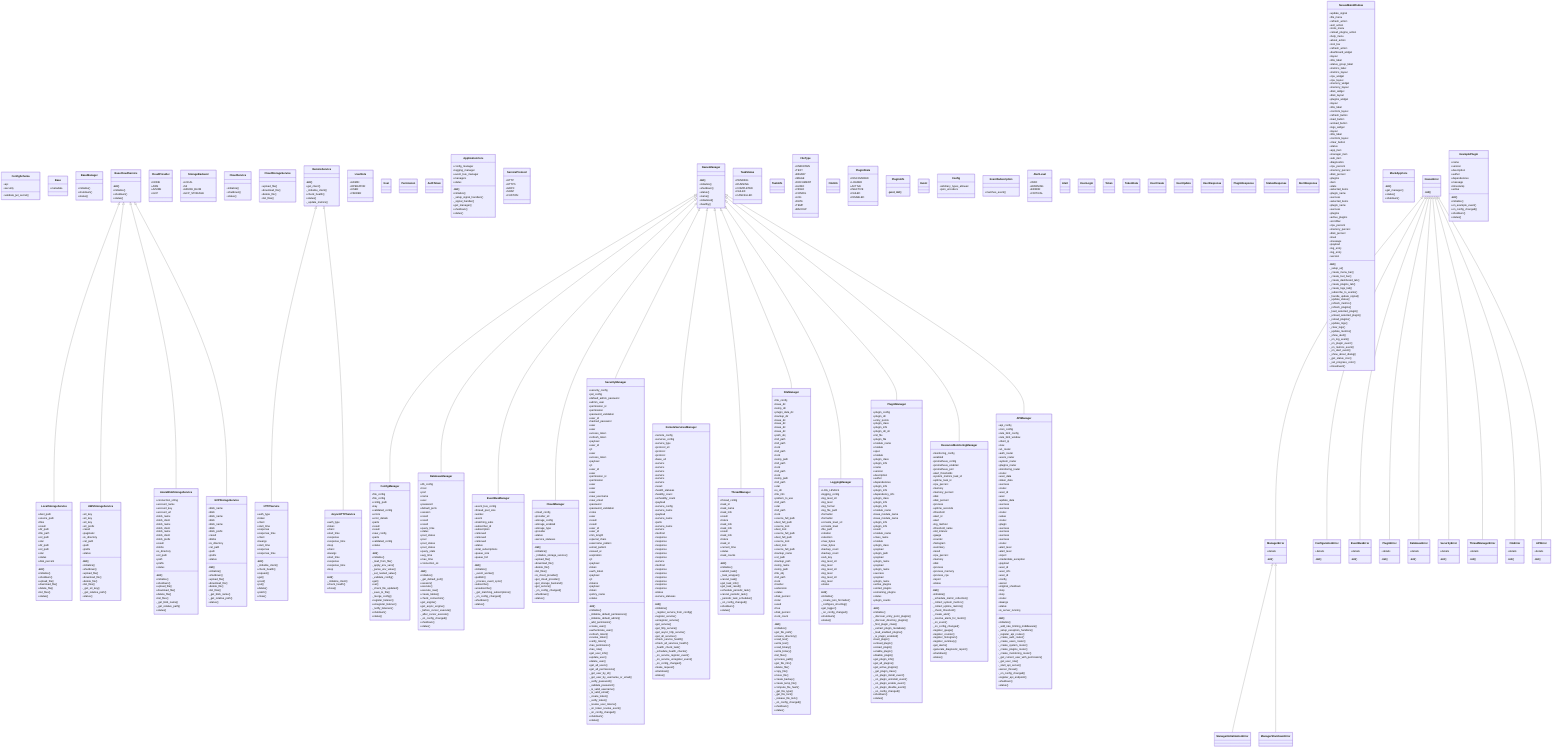 classDiagram
    class ConfigSchema
    ConfigSchema : +api
    ConfigSchema : +security
    ConfigSchema : +validate_jwt_secret()
    class ConfigManager
    ConfigManager : +file_config
    ConfigManager : +file_config
    ConfigManager : +config_path
    ConfigManager : +key
    ConfigManager : +validated_config
    ConfigManager : +errors
    ConfigManager : +error_details
    ConfigManager : +parts
    ConfigManager : +result
    ConfigManager : +result
    ConfigManager : +new_config
    ConfigManager : +parts
    ConfigManager : +validated_config
    ConfigManager : +status
    ConfigManager : -__init__()
    ConfigManager : +initialize()
    ConfigManager : -_load_from_file()
    ConfigManager : -_apply_env_vars()
    ConfigManager : -_parse_env_value()
    ConfigManager : -_set_nested_value()
    ConfigManager : -_validate_config()
    ConfigManager : +get()
    ConfigManager : +set()
    ConfigManager : -_check_file_updated()
    ConfigManager : -_save_to_file()
    ConfigManager : -_merge_config()
    ConfigManager : +register_listener()
    ConfigManager : +unregister_listener()
    ConfigManager : -_notify_listeners()
    ConfigManager : +shutdown()
    ConfigManager : +status()
    class Base
    Base : +metadata
    class DatabaseManager
    DatabaseManager : +db_config
    DatabaseManager : +host
    DatabaseManager : +port
    DatabaseManager : +name
    DatabaseManager : +user
    DatabaseManager : +password
    DatabaseManager : +default_ports
    DatabaseManager : +session
    DatabaseManager : +result
    DatabaseManager : +result
    DatabaseManager : +result
    DatabaseManager : +query_time
    DatabaseManager : +status
    DatabaseManager : +pool_status
    DatabaseManager : +pool
    DatabaseManager : +pool_status
    DatabaseManager : +pool_status
    DatabaseManager : +query_stats
    DatabaseManager : +avg_time
    DatabaseManager : +max_time
    DatabaseManager : +connection_ok
    DatabaseManager : -__init__()
    DatabaseManager : +initialize()
    DatabaseManager : -_get_default_port()
    DatabaseManager : +session()
    DatabaseManager : +execute()
    DatabaseManager : +execute_raw()
    DatabaseManager : +create_tables()
    DatabaseManager : +check_connection()
    DatabaseManager : +get_engine()
    DatabaseManager : +get_async_engine()
    DatabaseManager : -_before_cursor_execute()
    DatabaseManager : -_after_cursor_execute()
    DatabaseManager : -_on_config_changed()
    DatabaseManager : +shutdown()
    DatabaseManager : +status()
    class EventBusManager
    EventBusManager : +event_bus_config
    EventBusManager : +thread_pool_size
    EventBusManager : +worker
    EventBusManager : +event
    EventBusManager : +matching_subs
    EventBusManager : +subscriber_id
    EventBusManager : +subscription
    EventBusManager : +removed
    EventBusManager : +removed
    EventBusManager : +removed
    EventBusManager : +status
    EventBusManager : +total_subscriptions
    EventBusManager : +queue_size
    EventBusManager : +queue_full
    EventBusManager : -__init__()
    EventBusManager : +initialize()
    EventBusManager : -_event_worker()
    EventBusManager : +publish()
    EventBusManager : -_process_event_sync()
    EventBusManager : +subscribe()
    EventBusManager : +unsubscribe()
    EventBusManager : -_get_matching_subscriptions()
    EventBusManager : -_on_config_changed()
    EventBusManager : +shutdown()
    EventBusManager : +status()
    class BaseManager
    BaseManager : +initialize()
    BaseManager : +shutdown()
    BaseManager : +status()
    class NexusManager
    NexusManager : -__init__()
    NexusManager : +initialize()
    NexusManager : +shutdown()
    NexusManager : +status()
    NexusManager : +name()
    NexusManager : +initialized()
    NexusManager : +healthy()
    class CloudProvider
    CloudProvider : +NONE
    CloudProvider : +AWS
    CloudProvider : +AZURE
    CloudProvider : +GCP
    class StorageBackend
    StorageBackend : +LOCAL
    StorageBackend : +S3
    StorageBackend : +AZURE_BLOB
    StorageBackend : +GCP_STORAGE
    class CloudService
    CloudService : +initialize()
    CloudService : +shutdown()
    CloudService : +status()
    class CloudStorageService
    CloudStorageService : +upload_file()
    CloudStorageService : +download_file()
    CloudStorageService : +delete_file()
    CloudStorageService : +list_files()
    class BaseCloudService
    BaseCloudService : -__init__()
    BaseCloudService : +initialize()
    BaseCloudService : +shutdown()
    BaseCloudService : +status()
    class LocalStorageService
    LocalStorageService : +dest_path
    LocalStorageService : +source_path
    LocalStorageService : +files
    LocalStorageService : +result
    LocalStorageService : +dir_path
    LocalStorageService : +file_path
    LocalStorageService : +rel_path
    LocalStorageService : +stat
    LocalStorageService : +dir_path
    LocalStorageService : +rel_path
    LocalStorageService : +stat
    LocalStorageService : +status
    LocalStorageService : +disk_percent
    LocalStorageService : -__init__()
    LocalStorageService : +initialize()
    LocalStorageService : +shutdown()
    LocalStorageService : +upload_file()
    LocalStorageService : +download_file()
    LocalStorageService : +delete_file()
    LocalStorageService : +list_files()
    LocalStorageService : +status()
    class AWSStorageService
    AWSStorageService : +s3_key
    AWSStorageService : +s3_key
    AWSStorageService : +s3_key
    AWSStorageService : +s3_prefix
    AWSStorageService : +result
    AWSStorageService : +paginator
    AWSStorageService : +is_directory
    AWSStorageService : +rel_path
    AWSStorageService : +path
    AWSStorageService : +prefix
    AWSStorageService : +status
    AWSStorageService : -__init__()
    AWSStorageService : +initialize()
    AWSStorageService : +shutdown()
    AWSStorageService : +upload_file()
    AWSStorageService : +download_file()
    AWSStorageService : +delete_file()
    AWSStorageService : +list_files()
    AWSStorageService : -_get_s3_key()
    AWSStorageService : -_get_relative_path()
    AWSStorageService : +status()
    class AzureBlobStorageService
    AzureBlobStorageService : +connection_string
    AzureBlobStorageService : +account_name
    AzureBlobStorageService : +account_key
    AzureBlobStorageService : +account_url
    AzureBlobStorageService : +blob_name
    AzureBlobStorageService : +blob_client
    AzureBlobStorageService : +blob_name
    AzureBlobStorageService : +blob_client
    AzureBlobStorageService : +blob_name
    AzureBlobStorageService : +blob_client
    AzureBlobStorageService : +blob_prefix
    AzureBlobStorageService : +result
    AzureBlobStorageService : +blobs
    AzureBlobStorageService : +is_directory
    AzureBlobStorageService : +rel_path
    AzureBlobStorageService : +path
    AzureBlobStorageService : +prefix
    AzureBlobStorageService : +status
    AzureBlobStorageService : -__init__()
    AzureBlobStorageService : +initialize()
    AzureBlobStorageService : +shutdown()
    AzureBlobStorageService : +upload_file()
    AzureBlobStorageService : +download_file()
    AzureBlobStorageService : +delete_file()
    AzureBlobStorageService : +list_files()
    AzureBlobStorageService : -_get_blob_name()
    AzureBlobStorageService : -_get_relative_path()
    AzureBlobStorageService : +status()
    class GCPStorageService
    GCPStorageService : +blob_name
    GCPStorageService : +blob
    GCPStorageService : +blob_name
    GCPStorageService : +blob
    GCPStorageService : +blob_name
    GCPStorageService : +blob
    GCPStorageService : +blob_prefix
    GCPStorageService : +result
    GCPStorageService : +blobs
    GCPStorageService : +is_directory
    GCPStorageService : +rel_path
    GCPStorageService : +path
    GCPStorageService : +prefix
    GCPStorageService : +status
    GCPStorageService : -__init__()
    GCPStorageService : +initialize()
    GCPStorageService : +shutdown()
    GCPStorageService : +upload_file()
    GCPStorageService : +download_file()
    GCPStorageService : +delete_file()
    GCPStorageService : +list_files()
    GCPStorageService : -_get_blob_name()
    GCPStorageService : -_get_relative_path()
    GCPStorageService : +status()
    class CloudManager
    CloudManager : +cloud_config
    CloudManager : +provider_str
    CloudManager : +storage_config
    CloudManager : +storage_enabled
    CloudManager : +storage_type
    CloudManager : +provider
    CloudManager : +status
    CloudManager : +service_statuses
    CloudManager : -__init__()
    CloudManager : +initialize()
    CloudManager : -_initialize_storage_service()
    CloudManager : +upload_file()
    CloudManager : +download_file()
    CloudManager : +delete_file()
    CloudManager : +list_files()
    CloudManager : +is_cloud_provider()
    CloudManager : +get_cloud_provider()
    CloudManager : +get_storage_backend()
    CloudManager : +get_service()
    CloudManager : -_on_config_changed()
    CloudManager : +shutdown()
    CloudManager : +status()
    class UserRole
    UserRole : +ADMIN
    UserRole : +OPERATOR
    UserRole : +USER
    UserRole : +VIEWER
    class User
    class Permission
    class AuthToken
    class SecurityManager
    SecurityManager : +security_config
    SecurityManager : +jwt_config
    SecurityManager : +default_admin_password
    SecurityManager : +admin_user
    SecurityManager : +permission_id
    SecurityManager : +permission
    SecurityManager : +password_validation
    SecurityManager : +user_id
    SecurityManager : +hashed_password
    SecurityManager : +user
    SecurityManager : +user
    SecurityManager : +access_token
    SecurityManager : +refresh_token
    SecurityManager : +payload
    SecurityManager : +user_id
    SecurityManager : +jti
    SecurityManager : +user
    SecurityManager : +access_token
    SecurityManager : +payload
    SecurityManager : +jti
    SecurityManager : +user_id
    SecurityManager : +user
    SecurityManager : +permission_id
    SecurityManager : +permission
    SecurityManager : +user
    SecurityManager : +user
    SecurityManager : +user
    SecurityManager : +new_username
    SecurityManager : +new_email
    SecurityManager : +password
    SecurityManager : +password_validation
    SecurityManager : +roles
    SecurityManager : +user
    SecurityManager : +result
    SecurityManager : +result
    SecurityManager : +user_id
    SecurityManager : +user_id
    SecurityManager : +min_length
    SecurityManager : +special_chars
    SecurityManager : +username_pattern
    SecurityManager : +email_pattern
    SecurityManager : +issued_at
    SecurityManager : +expiration
    SecurityManager : +jti
    SecurityManager : +payload
    SecurityManager : +token
    SecurityManager : +auth_token
    SecurityManager : +payload
    SecurityManager : +jti
    SecurityManager : +tokens
    SecurityManager : +payload
    SecurityManager : +token
    SecurityManager : +policy_name
    SecurityManager : +status
    SecurityManager : -__init__()
    SecurityManager : +initialize()
    SecurityManager : -_initialize_default_permissions()
    SecurityManager : -_initialize_default_admin()
    SecurityManager : -_add_permission()
    SecurityManager : +create_user()
    SecurityManager : +authenticate_user()
    SecurityManager : +refresh_token()
    SecurityManager : +revoke_token()
    SecurityManager : +verify_token()
    SecurityManager : +has_permission()
    SecurityManager : +has_role()
    SecurityManager : +get_user_info()
    SecurityManager : +update_user()
    SecurityManager : +delete_user()
    SecurityManager : +get_all_users()
    SecurityManager : +get_all_permissions()
    SecurityManager : -_get_user_by_id()
    SecurityManager : -_get_user_by_username_or_email()
    SecurityManager : -_verify_password()
    SecurityManager : -_validate_password()
    SecurityManager : -_is_valid_username()
    SecurityManager : -_is_valid_email()
    SecurityManager : -_create_token()
    SecurityManager : -_verify_token()
    SecurityManager : -_revoke_user_tokens()
    SecurityManager : -_on_token_revoke_event()
    SecurityManager : -_on_config_changed()
    SecurityManager : +shutdown()
    SecurityManager : +status()
    class ApplicationCore
    ApplicationCore : +config_manager
    ApplicationCore : +logging_manager
    ApplicationCore : +event_bus_manager
    ApplicationCore : +managers
    ApplicationCore : +status
    ApplicationCore : -__init__()
    ApplicationCore : +initialize()
    ApplicationCore : -_setup_signal_handlers()
    ApplicationCore : -_signal_handler()
    ApplicationCore : +get_manager()
    ApplicationCore : +shutdown()
    ApplicationCore : +status()
    class ServiceProtocol
    ServiceProtocol : +HTTP
    ServiceProtocol : +HTTPS
    ServiceProtocol : +GRPC
    ServiceProtocol : +SOAP
    ServiceProtocol : +CUSTOM
    class RemoteService
    RemoteService : -__init__()
    RemoteService : +get_client()
    RemoteService : -_initialize_client()
    RemoteService : +check_health()
    RemoteService : +status()
    RemoteService : -_update_metrics()
    class HTTPService
    HTTPService : +auth_type
    HTTPService : +token
    HTTPService : +client
    HTTPService : +start_time
    HTTPService : +response
    HTTPService : +response_time
    HTTPService : +client
    HTTPService : +kwargs
    HTTPService : +start_time
    HTTPService : +response
    HTTPService : +response_time
    HTTPService : -__init__()
    HTTPService : -_initialize_client()
    HTTPService : +check_health()
    HTTPService : +request()
    HTTPService : +get()
    HTTPService : +post()
    HTTPService : +put()
    HTTPService : +delete()
    HTTPService : +patch()
    HTTPService : +close()
    class AsyncHTTPService
    AsyncHTTPService : +auth_type
    AsyncHTTPService : +token
    AsyncHTTPService : +client
    AsyncHTTPService : +start_time
    AsyncHTTPService : +response
    AsyncHTTPService : +response_time
    AsyncHTTPService : +loop
    AsyncHTTPService : +client
    AsyncHTTPService : +kwargs
    AsyncHTTPService : +start_time
    AsyncHTTPService : +response
    AsyncHTTPService : +response_time
    AsyncHTTPService : +loop
    AsyncHTTPService : -__init__()
    AsyncHTTPService : -_initialize_client()
    AsyncHTTPService : +check_health()
    AsyncHTTPService : +close()
    class RemoteServicesManager
    RemoteServicesManager : +remote_config
    RemoteServicesManager : +services_config
    RemoteServicesManager : +service_type
    RemoteServicesManager : +protocol_str
    RemoteServicesManager : +protocol
    RemoteServicesManager : +protocol
    RemoteServicesManager : +base_url
    RemoteServicesManager : +service
    RemoteServicesManager : +service
    RemoteServicesManager : +service
    RemoteServicesManager : +service
    RemoteServicesManager : +service
    RemoteServicesManager : +service
    RemoteServicesManager : +result
    RemoteServicesManager : +health_statuses
    RemoteServicesManager : +healthy_count
    RemoteServicesManager : +unhealthy_count
    RemoteServicesManager : +payload
    RemoteServicesManager : +service_config
    RemoteServicesManager : +service_name
    RemoteServicesManager : +payload
    RemoteServicesManager : +service_name
    RemoteServicesManager : +parts
    RemoteServicesManager : +service_name
    RemoteServicesManager : +service
    RemoteServicesManager : +method
    RemoteServicesManager : +response
    RemoteServicesManager : +response
    RemoteServicesManager : +response
    RemoteServicesManager : +response
    RemoteServicesManager : +response
    RemoteServicesManager : +response
    RemoteServicesManager : +service
    RemoteServicesManager : +method
    RemoteServicesManager : +response
    RemoteServicesManager : +response
    RemoteServicesManager : +response
    RemoteServicesManager : +response
    RemoteServicesManager : +response
    RemoteServicesManager : +response
    RemoteServicesManager : +status
    RemoteServicesManager : +service_statuses
    RemoteServicesManager : -__init__()
    RemoteServicesManager : +initialize()
    RemoteServicesManager : -_register_service_from_config()
    RemoteServicesManager : +register_service()
    RemoteServicesManager : +unregister_service()
    RemoteServicesManager : +get_service()
    RemoteServicesManager : +get_http_service()
    RemoteServicesManager : +get_async_http_service()
    RemoteServicesManager : +get_all_services()
    RemoteServicesManager : +check_service_health()
    RemoteServicesManager : +check_all_services_health()
    RemoteServicesManager : -_health_check_task()
    RemoteServicesManager : -_schedule_health_checks()
    RemoteServicesManager : -_on_service_register_event()
    RemoteServicesManager : -_on_service_unregister_event()
    RemoteServicesManager : -_on_config_changed()
    RemoteServicesManager : +make_request()
    RemoteServicesManager : +shutdown()
    RemoteServicesManager : +status()
    class TaskStatus
    TaskStatus : +PENDING
    TaskStatus : +RUNNING
    TaskStatus : +COMPLETED
    TaskStatus : +FAILED
    TaskStatus : +CANCELLED
    class TaskInfo
    class ThreadManager
    ThreadManager : +thread_config
    ThreadManager : +task_id
    ThreadManager : +task_name
    ThreadManager : +task_info
    ThreadManager : +result
    ThreadManager : +future
    ThreadManager : +task_info
    ThreadManager : +task_info
    ThreadManager : +result
    ThreadManager : +task_info
    ThreadManager : +future
    ThreadManager : +task_id
    ThreadManager : +current_time
    ThreadManager : +status
    ThreadManager : +task_counts
    ThreadManager : -__init__()
    ThreadManager : +initialize()
    ThreadManager : +submit_task()
    ThreadManager : -_task_wrapper()
    ThreadManager : +cancel_task()
    ThreadManager : +get_task_info()
    ThreadManager : +get_task_result()
    ThreadManager : +schedule_periodic_task()
    ThreadManager : +cancel_periodic_task()
    ThreadManager : -_periodic_task_scheduler()
    ThreadManager : -_on_config_changed()
    ThreadManager : +shutdown()
    ThreadManager : +status()
    class FileType
    FileType : +UNKNOWN
    FileType : +TEXT
    FileType : +BINARY
    FileType : +IMAGE
    FileType : +DOCUMENT
    FileType : +AUDIO
    FileType : +VIDEO
    FileType : +CONFIG
    FileType : +LOG
    FileType : +DATA
    FileType : +TEMP
    FileType : +BACKUP
    class FileInfo
    class FileManager
    FileManager : +file_config
    FileManager : +base_dir
    FileManager : +temp_dir
    FileManager : +plugin_data_dir
    FileManager : +backup_dir
    FileManager : +base_dir
    FileManager : +base_dir
    FileManager : +base_dir
    FileManager : +base_dir
    FileManager : +path_obj
    FileManager : +full_path
    FileManager : +full_path
    FileManager : +lock
    FileManager : +full_path
    FileManager : +lock
    FileManager : +temp_path
    FileManager : +full_path
    FileManager : +lock
    FileManager : +full_path
    FileManager : +lock
    FileManager : +temp_path
    FileManager : +full_path
    FileManager : +stat
    FileManager : +is_dir
    FileManager : +file_info
    FileManager : +pattern_to_use
    FileManager : +full_path
    FileManager : +stat
    FileManager : +full_path
    FileManager : +lock
    FileManager : +source_full_path
    FileManager : +dest_full_path
    FileManager : +source_lock
    FileManager : +dest_lock
    FileManager : +source_full_path
    FileManager : +dest_full_path
    FileManager : +source_lock
    FileManager : +dest_lock
    FileManager : +source_full_path
    FileManager : +backup_name
    FileManager : +rel_path
    FileManager : +backup_path
    FileManager : +temp_name
    FileManager : +temp_path
    FileManager : +file_obj
    FileManager : +full_path
    FileManager : +lock
    FileManager : +hasher
    FileManager : +extension
    FileManager : +status
    FileManager : +disk_percent
    FileManager : +total
    FileManager : +used
    FileManager : +free
    FileManager : +disk_percent
    FileManager : +lock_count
    FileManager : -__init__()
    FileManager : +initialize()
    FileManager : +get_file_path()
    FileManager : +ensure_directory()
    FileManager : +read_text()
    FileManager : +write_text()
    FileManager : +read_binary()
    FileManager : +write_binary()
    FileManager : +list_files()
    FileManager : +process_path()
    FileManager : +get_file_info()
    FileManager : +delete_file()
    FileManager : +copy_file()
    FileManager : +move_file()
    FileManager : +create_backup()
    FileManager : +create_temp_file()
    FileManager : +compute_file_hash()
    FileManager : -_get_file_type()
    FileManager : -_get_file_lock()
    FileManager : -_release_file_lock()
    FileManager : -_on_config_changed()
    FileManager : +shutdown()
    FileManager : +status()
    class LoggingManager
    LoggingManager : +LOG_LEVELS
    LoggingManager : +logging_config
    LoggingManager : +log_level_str
    LoggingManager : +log_level
    LoggingManager : +log_format
    LoggingManager : +log_file_path
    LoggingManager : +formatter
    LoggingManager : +formatter
    LoggingManager : +console_level_str
    LoggingManager : +console_level
    LoggingManager : +file_path
    LoggingManager : +rotation
    LoggingManager : +retention
    LoggingManager : +max_bytes
    LoggingManager : +max_bytes
    LoggingManager : +backup_count
    LoggingManager : +backup_count
    LoggingManager : +sub_key
    LoggingManager : +log_level_str
    LoggingManager : +log_level
    LoggingManager : +log_level_str
    LoggingManager : +log_level
    LoggingManager : +log_level_str
    LoggingManager : +log_level
    LoggingManager : +status
    LoggingManager : -__init__()
    LoggingManager : +initialize()
    LoggingManager : -_create_json_formatter()
    LoggingManager : -_configure_structlog()
    LoggingManager : +get_logger()
    LoggingManager : -_on_config_changed()
    LoggingManager : +shutdown()
    LoggingManager : +status()
    class PluginState
    PluginState : +DISCOVERED
    PluginState : +LOADED
    PluginState : +ACTIVE
    PluginState : +INACTIVE
    PluginState : +FAILED
    PluginState : +DISABLED
    class PluginInfo
    PluginInfo : -__post_init__()
    class PluginManager
    PluginManager : +plugin_config
    PluginManager : +plugin_dir
    PluginManager : +entry_points
    PluginManager : +plugin_class
    PluginManager : +plugin_info
    PluginManager : +plugin_dir_str
    PluginManager : +init_file
    PluginManager : +plugin_file
    PluginManager : +module_name
    PluginManager : +module
    PluginManager : +spec
    PluginManager : +module
    PluginManager : +plugin_class
    PluginManager : +plugin_info
    PluginManager : +name
    PluginManager : +version
    PluginManager : +description
    PluginManager : +author
    PluginManager : +dependencies
    PluginManager : +plugin_info
    PluginManager : +plugin_info
    PluginManager : +dependency_info
    PluginManager : +plugin_class
    PluginManager : +plugin_info
    PluginManager : +plugin_info
    PluginManager : +module_name
    PluginManager : +base_module_name
    PluginManager : +base_module_name
    PluginManager : +plugin_info
    PluginManager : +plugin_info
    PluginManager : +result
    PluginManager : +module_name
    PluginManager : +class_name
    PluginManager : +module
    PluginManager : +plugin_class
    PluginManager : +payload
    PluginManager : +plugin_path
    PluginManager : +payload
    PluginManager : +plugin_name
    PluginManager : +payload
    PluginManager : +plugin_name
    PluginManager : +success
    PluginManager : +payload
    PluginManager : +plugin_name
    PluginManager : +active_plugins
    PluginManager : +sorted_plugins
    PluginManager : +remaining_plugins
    PluginManager : +status
    PluginManager : +plugin_counts
    PluginManager : -__init__()
    PluginManager : +initialize()
    PluginManager : -_discover_entry_point_plugins()
    PluginManager : -_discover_directory_plugins()
    PluginManager : -_find_plugin_class()
    PluginManager : -_extract_plugin_metadata()
    PluginManager : -_load_enabled_plugins()
    PluginManager : -_is_plugin_enabled()
    PluginManager : +load_plugin()
    PluginManager : +unload_plugin()
    PluginManager : +reload_plugin()
    PluginManager : +enable_plugin()
    PluginManager : +disable_plugin()
    PluginManager : +get_plugin_info()
    PluginManager : +get_all_plugins()
    PluginManager : +get_active_plugins()
    PluginManager : -_get_plugin_class()
    PluginManager : -_on_plugin_install_event()
    PluginManager : -_on_plugin_uninstall_event()
    PluginManager : -_on_plugin_enable_event()
    PluginManager : -_on_plugin_disable_event()
    PluginManager : -_on_config_changed()
    PluginManager : +shutdown()
    PluginManager : +status()
    class Event
    class Config
    Config : +arbitrary_types_allowed
    Config : +json_encoders
    class EventSubscription
    EventSubscription : +matches_event()
    class AlertLevel
    AlertLevel : +INFO
    AlertLevel : +WARNING
    AlertLevel : +ERROR
    AlertLevel : +CRITICAL
    class Alert
    class ResourceMonitoringManager
    ResourceMonitoringManager : +monitoring_config
    ResourceMonitoringManager : +enabled
    ResourceMonitoringManager : +prometheus_config
    ResourceMonitoringManager : +prometheus_enabled
    ResourceMonitoringManager : +prometheus_port
    ResourceMonitoringManager : +alert_thresholds
    ResourceMonitoringManager : +system_metrics_task_id
    ResourceMonitoringManager : +uptime_task_id
    ResourceMonitoringManager : +cpu_percent
    ResourceMonitoringManager : +memory
    ResourceMonitoringManager : +memory_percent
    ResourceMonitoringManager : +disk
    ResourceMonitoringManager : +disk_percent
    ResourceMonitoringManager : +process
    ResourceMonitoringManager : +uptime_seconds
    ResourceMonitoringManager : +threshold
    ResourceMonitoringManager : +alert_id
    ResourceMonitoringManager : +alert
    ResourceMonitoringManager : +log_method
    ResourceMonitoringManager : +threshold_name
    ResourceMonitoringManager : +old_interval
    ResourceMonitoringManager : +gauge
    ResourceMonitoringManager : +counter
    ResourceMonitoringManager : +histogram
    ResourceMonitoringManager : +summary
    ResourceMonitoringManager : +result
    ResourceMonitoringManager : +cpu_percent
    ResourceMonitoringManager : +memory
    ResourceMonitoringManager : +disk
    ResourceMonitoringManager : +process
    ResourceMonitoringManager : +process_memory
    ResourceMonitoringManager : +process_cpu
    ResourceMonitoringManager : +report
    ResourceMonitoringManager : +status
    ResourceMonitoringManager : -__init__()
    ResourceMonitoringManager : +initialize()
    ResourceMonitoringManager : -_schedule_metric_collection()
    ResourceMonitoringManager : -_collect_system_metrics()
    ResourceMonitoringManager : -_collect_uptime_metrics()
    ResourceMonitoringManager : -_check_threshold()
    ResourceMonitoringManager : -_create_alert()
    ResourceMonitoringManager : -_resolve_alerts_for_metric()
    ResourceMonitoringManager : -_on_event()
    ResourceMonitoringManager : -_on_config_changed()
    ResourceMonitoringManager : +register_gauge()
    ResourceMonitoringManager : +register_counter()
    ResourceMonitoringManager : +register_histogram()
    ResourceMonitoringManager : +register_summary()
    ResourceMonitoringManager : +get_alerts()
    ResourceMonitoringManager : +generate_diagnostic_report()
    ResourceMonitoringManager : +shutdown()
    ResourceMonitoringManager : +status()
    class UserLogin
    class Token
    class TokenData
    class UserCreate
    class UserUpdate
    class UserResponse
    class PluginResponse
    class StatusResponse
    class AlertResponse
    class APIManager
    APIManager : +api_config
    APIManager : +cors_config
    APIManager : +rate_limit_config
    APIManager : +rate_limit_window
    APIManager : +client_ip
    APIManager : +now
    APIManager : +v1_router
    APIManager : +auth_router
    APIManager : +users_router
    APIManager : +system_router
    APIManager : +plugins_router
    APIManager : +monitoring_router
    APIManager : +router
    APIManager : +user_data
    APIManager : +token_data
    APIManager : +success
    APIManager : +router
    APIManager : +user_id
    APIManager : +user
    APIManager : +update_data
    APIManager : +success
    APIManager : +success
    APIManager : +router
    APIManager : +value
    APIManager : +router
    APIManager : +plugin
    APIManager : +success
    APIManager : +success
    APIManager : +success
    APIManager : +success
    APIManager : +router
    APIManager : +alert_level
    APIManager : +alert_level
    APIManager : +report
    APIManager : +credentials_exception
    APIManager : +payload
    APIManager : +user_id
    APIManager : +user_info
    APIManager : +user_id
    APIManager : +config
    APIManager : +server
    APIManager : +original_shutdown
    APIManager : +loop
    APIManager : +loop
    APIManager : +router
    APIManager : +kwargs
    APIManager : +status
    APIManager : +is_server_running
    APIManager : -__init__()
    APIManager : +initialize()
    APIManager : -_add_rate_limiting_middleware()
    APIManager : -_setup_exception_handlers()
    APIManager : -_register_api_routes()
    APIManager : -_create_auth_router()
    APIManager : -_create_users_router()
    APIManager : -_create_system_router()
    APIManager : -_create_plugins_router()
    APIManager : -_create_monitoring_router()
    APIManager : -_get_current_user_with_permission()
    APIManager : -_get_user_role()
    APIManager : -_start_api_server()
    APIManager : +server_thread()
    APIManager : -_on_config_changed()
    APIManager : +register_api_endpoint()
    APIManager : +shutdown()
    APIManager : +status()
    class NexusMainWindow
    NexusMainWindow : +update_signal
    NexusMainWindow : +file_menu
    NexusMainWindow : +refresh_action
    NexusMainWindow : +exit_action
    NexusMainWindow : +tools_menu
    NexusMainWindow : +reload_plugins_action
    NexusMainWindow : +help_menu
    NexusMainWindow : +about_action
    NexusMainWindow : +tool_bar
    NexusMainWindow : +refresh_action
    NexusMainWindow : +dashboard_widget
    NexusMainWindow : +layout
    NexusMainWindow : +title_label
    NexusMainWindow : +status_group_label
    NexusMainWindow : +metrics_label
    NexusMainWindow : +metrics_layout
    NexusMainWindow : +cpu_widget
    NexusMainWindow : +cpu_layout
    NexusMainWindow : +memory_widget
    NexusMainWindow : +memory_layout
    NexusMainWindow : +disk_widget
    NexusMainWindow : +disk_layout
    NexusMainWindow : +plugins_widget
    NexusMainWindow : +layout
    NexusMainWindow : +title_label
    NexusMainWindow : +controls_layout
    NexusMainWindow : +refresh_button
    NexusMainWindow : +load_button
    NexusMainWindow : +unload_button
    NexusMainWindow : +logs_widget
    NexusMainWindow : +layout
    NexusMainWindow : +title_label
    NexusMainWindow : +controls_layout
    NexusMainWindow : +clear_button
    NexusMainWindow : +status
    NexusMainWindow : +app_item
    NexusMainWindow : +manager_item
    NexusMainWindow : +sub_item
    NexusMainWindow : +diagnostics
    NexusMainWindow : +cpu_percent
    NexusMainWindow : +memory_percent
    NexusMainWindow : +disk_percent
    NexusMainWindow : +plugins
    NexusMainWindow : +item
    NexusMainWindow : +state
    NexusMainWindow : +selected_items
    NexusMainWindow : +plugin_name
    NexusMainWindow : +success
    NexusMainWindow : +selected_items
    NexusMainWindow : +plugin_name
    NexusMainWindow : +success
    NexusMainWindow : +plugins
    NexusMainWindow : +active_plugins
    NexusMainWindow : +scrollbar
    NexusMainWindow : +cpu_percent
    NexusMainWindow : +memory_percent
    NexusMainWindow : +disk_percent
    NexusMainWindow : +level
    NexusMainWindow : +message
    NexusMainWindow : +payload
    NexusMainWindow : +log_entry
    NexusMainWindow : +log_entry
    NexusMainWindow : +version
    NexusMainWindow : -__init__()
    NexusMainWindow : -_setup_ui()
    NexusMainWindow : -_create_menu_bar()
    NexusMainWindow : -_create_tool_bar()
    NexusMainWindow : -_create_dashboard_tab()
    NexusMainWindow : -_create_plugins_tab()
    NexusMainWindow : -_create_logs_tab()
    NexusMainWindow : -_subscribe_to_events()
    NexusMainWindow : -_handle_update_signal()
    NexusMainWindow : -_update_status()
    NexusMainWindow : -_refresh_metrics()
    NexusMainWindow : -_refresh_plugins()
    NexusMainWindow : -_load_selected_plugin()
    NexusMainWindow : -_unload_selected_plugin()
    NexusMainWindow : -_reload_plugins()
    NexusMainWindow : -_update_logs()
    NexusMainWindow : -_clear_logs()
    NexusMainWindow : -_update_metrics()
    NexusMainWindow : -_show_alert()
    NexusMainWindow : -_on_log_event()
    NexusMainWindow : -_on_plugin_event()
    NexusMainWindow : -_on_metrics_event()
    NexusMainWindow : -_on_alert_event()
    NexusMainWindow : -_show_about_dialog()
    NexusMainWindow : -_get_status_icon()
    NexusMainWindow : -_set_progress_color()
    NexusMainWindow : +closeEvent()
    class MockAppCore
    MockAppCore : -__init__()
    MockAppCore : +get_manager()
    MockAppCore : +status()
    MockAppCore : +shutdown()
    class NexusError
    NexusError : -__init__()
    class ManagerError
    ManagerError : +details
    ManagerError : -__init__()
    class ManagerInitializationError
    class ManagerShutdownError
    class ConfigurationError
    ConfigurationError : +details
    ConfigurationError : -__init__()
    class EventBusError
    EventBusError : +details
    EventBusError : -__init__()
    class PluginError
    PluginError : +details
    PluginError : -__init__()
    class DatabaseError
    DatabaseError : +details
    DatabaseError : -__init__()
    class SecurityError
    SecurityError : +details
    SecurityError : -__init__()
    class ThreadManagerError
    ThreadManagerError : +details
    ThreadManagerError : -__init__()
    class FileError
    FileError : +details
    FileError : -__init__()
    class APIError
    APIError : +details
    APIError : -__init__()
    class ExamplePlugin
    ExamplePlugin : +name
    ExamplePlugin : +version
    ExamplePlugin : +description
    ExamplePlugin : +author
    ExamplePlugin : +dependencies
    ExamplePlugin : +message
    ExamplePlugin : +timestamp
    ExamplePlugin : +active
    ExamplePlugin : -__init__()
    ExamplePlugin : +initialize()
    ExamplePlugin : +on_example_event()
    ExamplePlugin : +on_config_changed()
    ExamplePlugin : +shutdown()
    ExamplePlugin : +status()
    NexusManager <|-- ConfigManager
    NexusManager <|-- DatabaseManager
    NexusManager <|-- EventBusManager
    BaseCloudService <|-- LocalStorageService
    BaseCloudService <|-- AWSStorageService
    BaseCloudService <|-- AzureBlobStorageService
    BaseCloudService <|-- GCPStorageService
    NexusManager <|-- CloudManager
    NexusManager <|-- SecurityManager
    RemoteService <|-- HTTPService
    RemoteService <|-- AsyncHTTPService
    NexusManager <|-- RemoteServicesManager
    NexusManager <|-- ThreadManager
    NexusManager <|-- FileManager
    NexusManager <|-- LoggingManager
    NexusManager <|-- PluginManager
    NexusManager <|-- ResourceMonitoringManager
    NexusManager <|-- APIManager
    NexusError <|-- ManagerError
    ManagerError <|-- ManagerInitializationError
    ManagerError <|-- ManagerShutdownError
    NexusError <|-- ConfigurationError
    NexusError <|-- EventBusError
    NexusError <|-- PluginError
    NexusError <|-- DatabaseError
    NexusError <|-- SecurityError
    NexusError <|-- ThreadManagerError
    NexusError <|-- FileError
    NexusError <|-- APIError